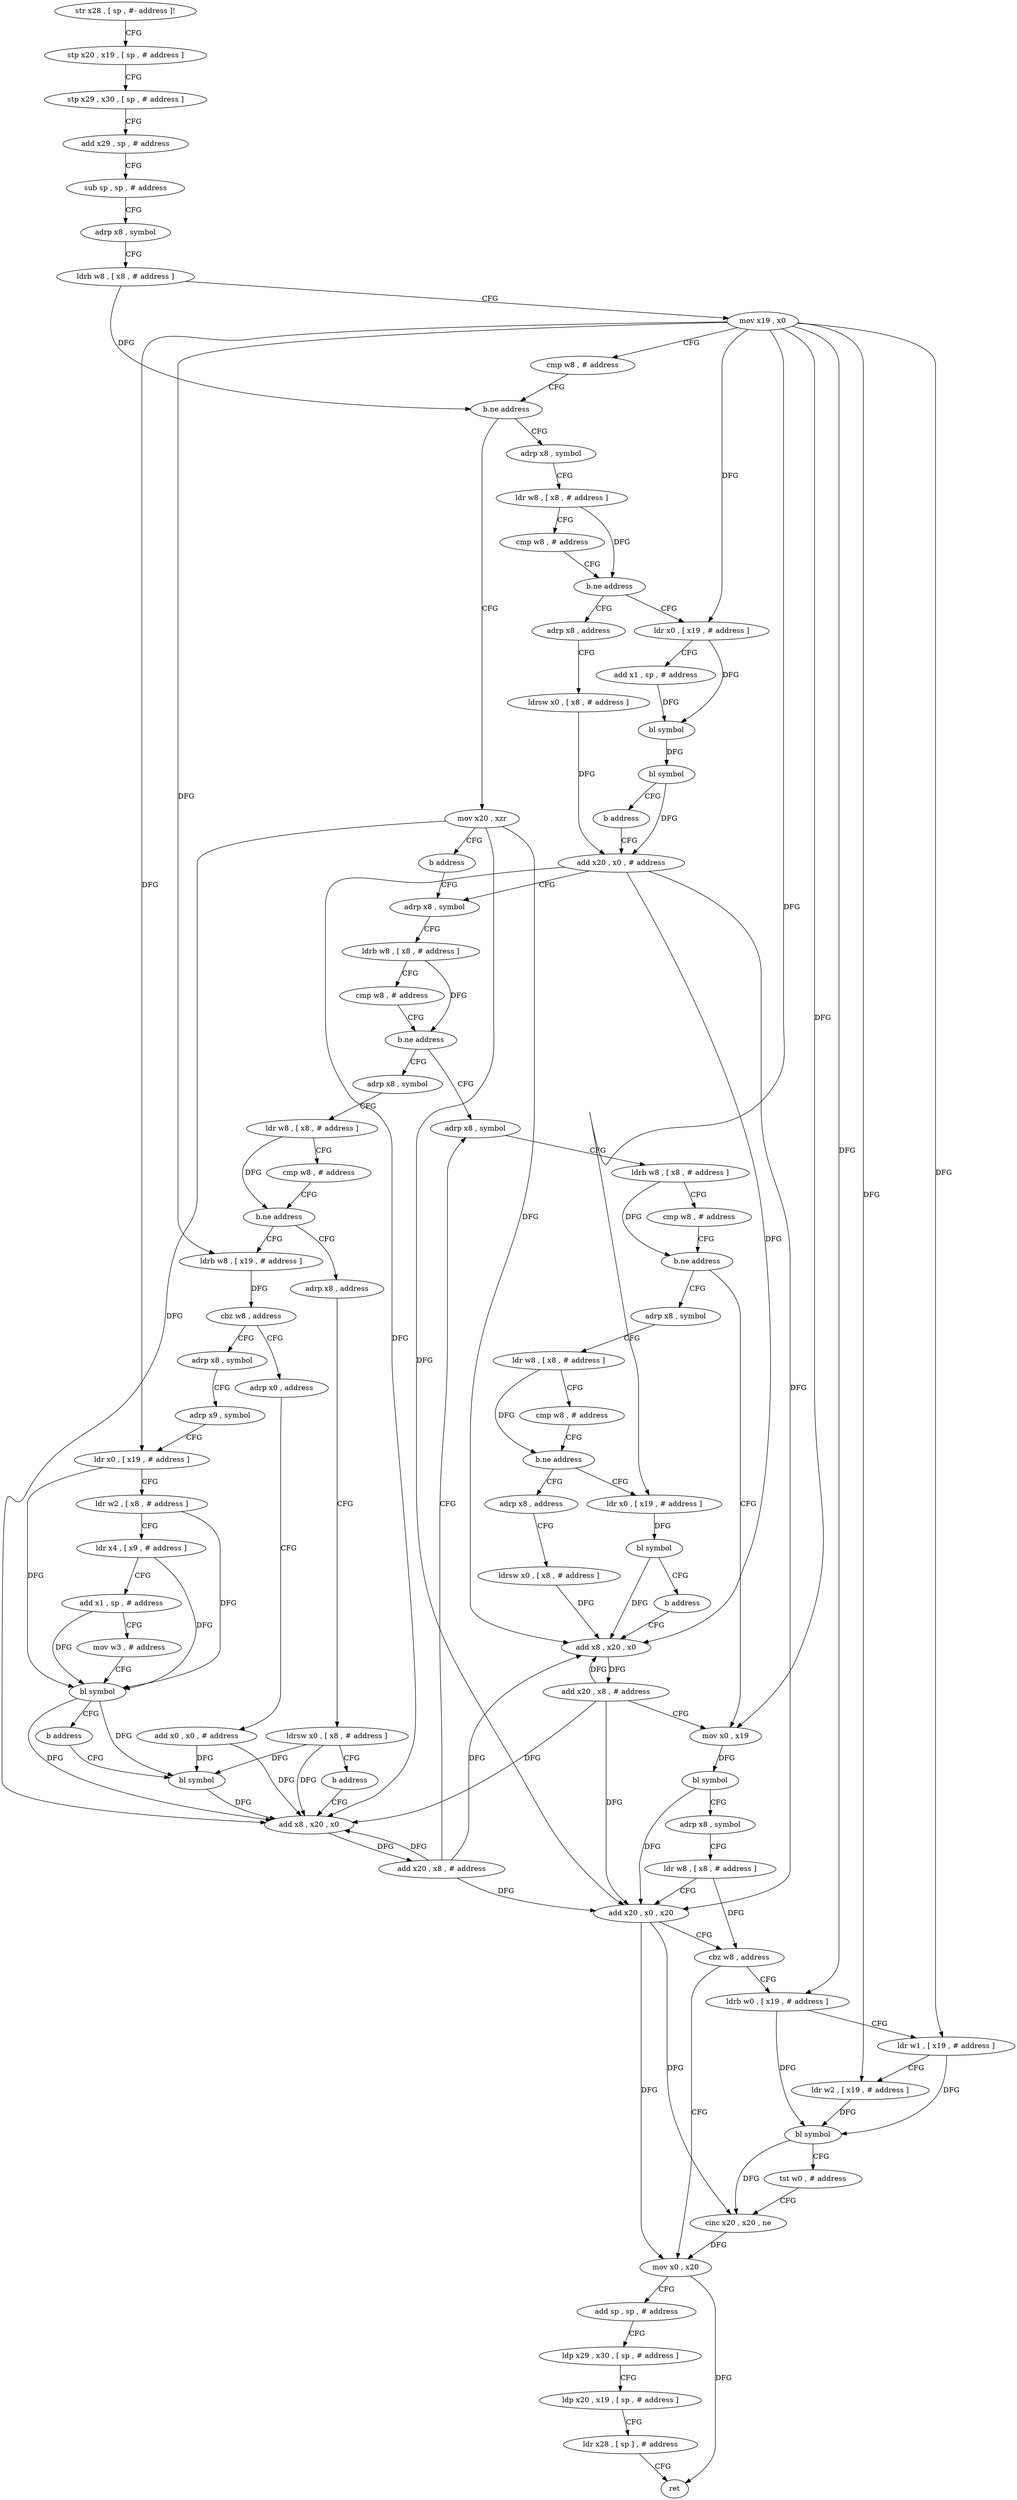 digraph "func" {
"4231968" [label = "str x28 , [ sp , #- address ]!" ]
"4231972" [label = "stp x20 , x19 , [ sp , # address ]" ]
"4231976" [label = "stp x29 , x30 , [ sp , # address ]" ]
"4231980" [label = "add x29 , sp , # address" ]
"4231984" [label = "sub sp , sp , # address" ]
"4231988" [label = "adrp x8 , symbol" ]
"4231992" [label = "ldrb w8 , [ x8 , # address ]" ]
"4231996" [label = "mov x19 , x0" ]
"4232000" [label = "cmp w8 , # address" ]
"4232004" [label = "b.ne address" ]
"4232044" [label = "mov x20 , xzr" ]
"4232008" [label = "adrp x8 , symbol" ]
"4232048" [label = "b address" ]
"4232064" [label = "adrp x8 , symbol" ]
"4232012" [label = "ldr w8 , [ x8 , # address ]" ]
"4232016" [label = "cmp w8 , # address" ]
"4232020" [label = "b.ne address" ]
"4232052" [label = "adrp x8 , address" ]
"4232024" [label = "ldr x0 , [ x19 , # address ]" ]
"4232068" [label = "ldrb w8 , [ x8 , # address ]" ]
"4232072" [label = "cmp w8 , # address" ]
"4232076" [label = "b.ne address" ]
"4232172" [label = "adrp x8 , symbol" ]
"4232080" [label = "adrp x8 , symbol" ]
"4232056" [label = "ldrsw x0 , [ x8 , # address ]" ]
"4232060" [label = "add x20 , x0 , # address" ]
"4232028" [label = "add x1 , sp , # address" ]
"4232032" [label = "bl symbol" ]
"4232036" [label = "bl symbol" ]
"4232040" [label = "b address" ]
"4232176" [label = "ldrb w8 , [ x8 , # address ]" ]
"4232180" [label = "cmp w8 , # address" ]
"4232184" [label = "b.ne address" ]
"4232232" [label = "mov x0 , x19" ]
"4232188" [label = "adrp x8 , symbol" ]
"4232084" [label = "ldr w8 , [ x8 , # address ]" ]
"4232088" [label = "cmp w8 , # address" ]
"4232092" [label = "b.ne address" ]
"4232140" [label = "adrp x8 , address" ]
"4232096" [label = "ldrb w8 , [ x19 , # address ]" ]
"4232236" [label = "bl symbol" ]
"4232240" [label = "adrp x8 , symbol" ]
"4232244" [label = "ldr w8 , [ x8 , # address ]" ]
"4232248" [label = "add x20 , x0 , x20" ]
"4232252" [label = "cbz w8 , address" ]
"4232280" [label = "mov x0 , x20" ]
"4232256" [label = "ldrb w0 , [ x19 , # address ]" ]
"4232192" [label = "ldr w8 , [ x8 , # address ]" ]
"4232196" [label = "cmp w8 , # address" ]
"4232200" [label = "b.ne address" ]
"4232216" [label = "adrp x8 , address" ]
"4232204" [label = "ldr x0 , [ x19 , # address ]" ]
"4232144" [label = "ldrsw x0 , [ x8 , # address ]" ]
"4232148" [label = "b address" ]
"4232164" [label = "add x8 , x20 , x0" ]
"4232100" [label = "cbz w8 , address" ]
"4232152" [label = "adrp x0 , address" ]
"4232104" [label = "adrp x8 , symbol" ]
"4232284" [label = "add sp , sp , # address" ]
"4232288" [label = "ldp x29 , x30 , [ sp , # address ]" ]
"4232292" [label = "ldp x20 , x19 , [ sp , # address ]" ]
"4232296" [label = "ldr x28 , [ sp ] , # address" ]
"4232300" [label = "ret" ]
"4232260" [label = "ldr w1 , [ x19 , # address ]" ]
"4232264" [label = "ldr w2 , [ x19 , # address ]" ]
"4232268" [label = "bl symbol" ]
"4232272" [label = "tst w0 , # address" ]
"4232276" [label = "cinc x20 , x20 , ne" ]
"4232220" [label = "ldrsw x0 , [ x8 , # address ]" ]
"4232224" [label = "add x8 , x20 , x0" ]
"4232208" [label = "bl symbol" ]
"4232212" [label = "b address" ]
"4232168" [label = "add x20 , x8 , # address" ]
"4232156" [label = "add x0 , x0 , # address" ]
"4232160" [label = "bl symbol" ]
"4232108" [label = "adrp x9 , symbol" ]
"4232112" [label = "ldr x0 , [ x19 , # address ]" ]
"4232116" [label = "ldr w2 , [ x8 , # address ]" ]
"4232120" [label = "ldr x4 , [ x9 , # address ]" ]
"4232124" [label = "add x1 , sp , # address" ]
"4232128" [label = "mov w3 , # address" ]
"4232132" [label = "bl symbol" ]
"4232136" [label = "b address" ]
"4232228" [label = "add x20 , x8 , # address" ]
"4231968" -> "4231972" [ label = "CFG" ]
"4231972" -> "4231976" [ label = "CFG" ]
"4231976" -> "4231980" [ label = "CFG" ]
"4231980" -> "4231984" [ label = "CFG" ]
"4231984" -> "4231988" [ label = "CFG" ]
"4231988" -> "4231992" [ label = "CFG" ]
"4231992" -> "4231996" [ label = "CFG" ]
"4231992" -> "4232004" [ label = "DFG" ]
"4231996" -> "4232000" [ label = "CFG" ]
"4231996" -> "4232024" [ label = "DFG" ]
"4231996" -> "4232232" [ label = "DFG" ]
"4231996" -> "4232096" [ label = "DFG" ]
"4231996" -> "4232256" [ label = "DFG" ]
"4231996" -> "4232260" [ label = "DFG" ]
"4231996" -> "4232264" [ label = "DFG" ]
"4231996" -> "4232204" [ label = "DFG" ]
"4231996" -> "4232112" [ label = "DFG" ]
"4232000" -> "4232004" [ label = "CFG" ]
"4232004" -> "4232044" [ label = "CFG" ]
"4232004" -> "4232008" [ label = "CFG" ]
"4232044" -> "4232048" [ label = "CFG" ]
"4232044" -> "4232248" [ label = "DFG" ]
"4232044" -> "4232164" [ label = "DFG" ]
"4232044" -> "4232224" [ label = "DFG" ]
"4232008" -> "4232012" [ label = "CFG" ]
"4232048" -> "4232064" [ label = "CFG" ]
"4232064" -> "4232068" [ label = "CFG" ]
"4232012" -> "4232016" [ label = "CFG" ]
"4232012" -> "4232020" [ label = "DFG" ]
"4232016" -> "4232020" [ label = "CFG" ]
"4232020" -> "4232052" [ label = "CFG" ]
"4232020" -> "4232024" [ label = "CFG" ]
"4232052" -> "4232056" [ label = "CFG" ]
"4232024" -> "4232028" [ label = "CFG" ]
"4232024" -> "4232032" [ label = "DFG" ]
"4232068" -> "4232072" [ label = "CFG" ]
"4232068" -> "4232076" [ label = "DFG" ]
"4232072" -> "4232076" [ label = "CFG" ]
"4232076" -> "4232172" [ label = "CFG" ]
"4232076" -> "4232080" [ label = "CFG" ]
"4232172" -> "4232176" [ label = "CFG" ]
"4232080" -> "4232084" [ label = "CFG" ]
"4232056" -> "4232060" [ label = "DFG" ]
"4232060" -> "4232064" [ label = "CFG" ]
"4232060" -> "4232248" [ label = "DFG" ]
"4232060" -> "4232164" [ label = "DFG" ]
"4232060" -> "4232224" [ label = "DFG" ]
"4232028" -> "4232032" [ label = "DFG" ]
"4232032" -> "4232036" [ label = "DFG" ]
"4232036" -> "4232040" [ label = "CFG" ]
"4232036" -> "4232060" [ label = "DFG" ]
"4232040" -> "4232060" [ label = "CFG" ]
"4232176" -> "4232180" [ label = "CFG" ]
"4232176" -> "4232184" [ label = "DFG" ]
"4232180" -> "4232184" [ label = "CFG" ]
"4232184" -> "4232232" [ label = "CFG" ]
"4232184" -> "4232188" [ label = "CFG" ]
"4232232" -> "4232236" [ label = "DFG" ]
"4232188" -> "4232192" [ label = "CFG" ]
"4232084" -> "4232088" [ label = "CFG" ]
"4232084" -> "4232092" [ label = "DFG" ]
"4232088" -> "4232092" [ label = "CFG" ]
"4232092" -> "4232140" [ label = "CFG" ]
"4232092" -> "4232096" [ label = "CFG" ]
"4232140" -> "4232144" [ label = "CFG" ]
"4232096" -> "4232100" [ label = "DFG" ]
"4232236" -> "4232240" [ label = "CFG" ]
"4232236" -> "4232248" [ label = "DFG" ]
"4232240" -> "4232244" [ label = "CFG" ]
"4232244" -> "4232248" [ label = "CFG" ]
"4232244" -> "4232252" [ label = "DFG" ]
"4232248" -> "4232252" [ label = "CFG" ]
"4232248" -> "4232280" [ label = "DFG" ]
"4232248" -> "4232276" [ label = "DFG" ]
"4232252" -> "4232280" [ label = "CFG" ]
"4232252" -> "4232256" [ label = "CFG" ]
"4232280" -> "4232284" [ label = "CFG" ]
"4232280" -> "4232300" [ label = "DFG" ]
"4232256" -> "4232260" [ label = "CFG" ]
"4232256" -> "4232268" [ label = "DFG" ]
"4232192" -> "4232196" [ label = "CFG" ]
"4232192" -> "4232200" [ label = "DFG" ]
"4232196" -> "4232200" [ label = "CFG" ]
"4232200" -> "4232216" [ label = "CFG" ]
"4232200" -> "4232204" [ label = "CFG" ]
"4232216" -> "4232220" [ label = "CFG" ]
"4232204" -> "4232208" [ label = "DFG" ]
"4232144" -> "4232148" [ label = "CFG" ]
"4232144" -> "4232164" [ label = "DFG" ]
"4232144" -> "4232160" [ label = "DFG" ]
"4232148" -> "4232164" [ label = "CFG" ]
"4232164" -> "4232168" [ label = "DFG" ]
"4232100" -> "4232152" [ label = "CFG" ]
"4232100" -> "4232104" [ label = "CFG" ]
"4232152" -> "4232156" [ label = "CFG" ]
"4232104" -> "4232108" [ label = "CFG" ]
"4232284" -> "4232288" [ label = "CFG" ]
"4232288" -> "4232292" [ label = "CFG" ]
"4232292" -> "4232296" [ label = "CFG" ]
"4232296" -> "4232300" [ label = "CFG" ]
"4232260" -> "4232264" [ label = "CFG" ]
"4232260" -> "4232268" [ label = "DFG" ]
"4232264" -> "4232268" [ label = "DFG" ]
"4232268" -> "4232272" [ label = "CFG" ]
"4232268" -> "4232276" [ label = "DFG" ]
"4232272" -> "4232276" [ label = "CFG" ]
"4232276" -> "4232280" [ label = "DFG" ]
"4232220" -> "4232224" [ label = "DFG" ]
"4232224" -> "4232228" [ label = "DFG" ]
"4232208" -> "4232212" [ label = "CFG" ]
"4232208" -> "4232224" [ label = "DFG" ]
"4232212" -> "4232224" [ label = "CFG" ]
"4232168" -> "4232172" [ label = "CFG" ]
"4232168" -> "4232248" [ label = "DFG" ]
"4232168" -> "4232164" [ label = "DFG" ]
"4232168" -> "4232224" [ label = "DFG" ]
"4232156" -> "4232160" [ label = "DFG" ]
"4232156" -> "4232164" [ label = "DFG" ]
"4232160" -> "4232164" [ label = "DFG" ]
"4232108" -> "4232112" [ label = "CFG" ]
"4232112" -> "4232116" [ label = "CFG" ]
"4232112" -> "4232132" [ label = "DFG" ]
"4232116" -> "4232120" [ label = "CFG" ]
"4232116" -> "4232132" [ label = "DFG" ]
"4232120" -> "4232124" [ label = "CFG" ]
"4232120" -> "4232132" [ label = "DFG" ]
"4232124" -> "4232128" [ label = "CFG" ]
"4232124" -> "4232132" [ label = "DFG" ]
"4232128" -> "4232132" [ label = "CFG" ]
"4232132" -> "4232136" [ label = "CFG" ]
"4232132" -> "4232164" [ label = "DFG" ]
"4232132" -> "4232160" [ label = "DFG" ]
"4232136" -> "4232160" [ label = "CFG" ]
"4232228" -> "4232232" [ label = "CFG" ]
"4232228" -> "4232248" [ label = "DFG" ]
"4232228" -> "4232164" [ label = "DFG" ]
"4232228" -> "4232224" [ label = "DFG" ]
}
